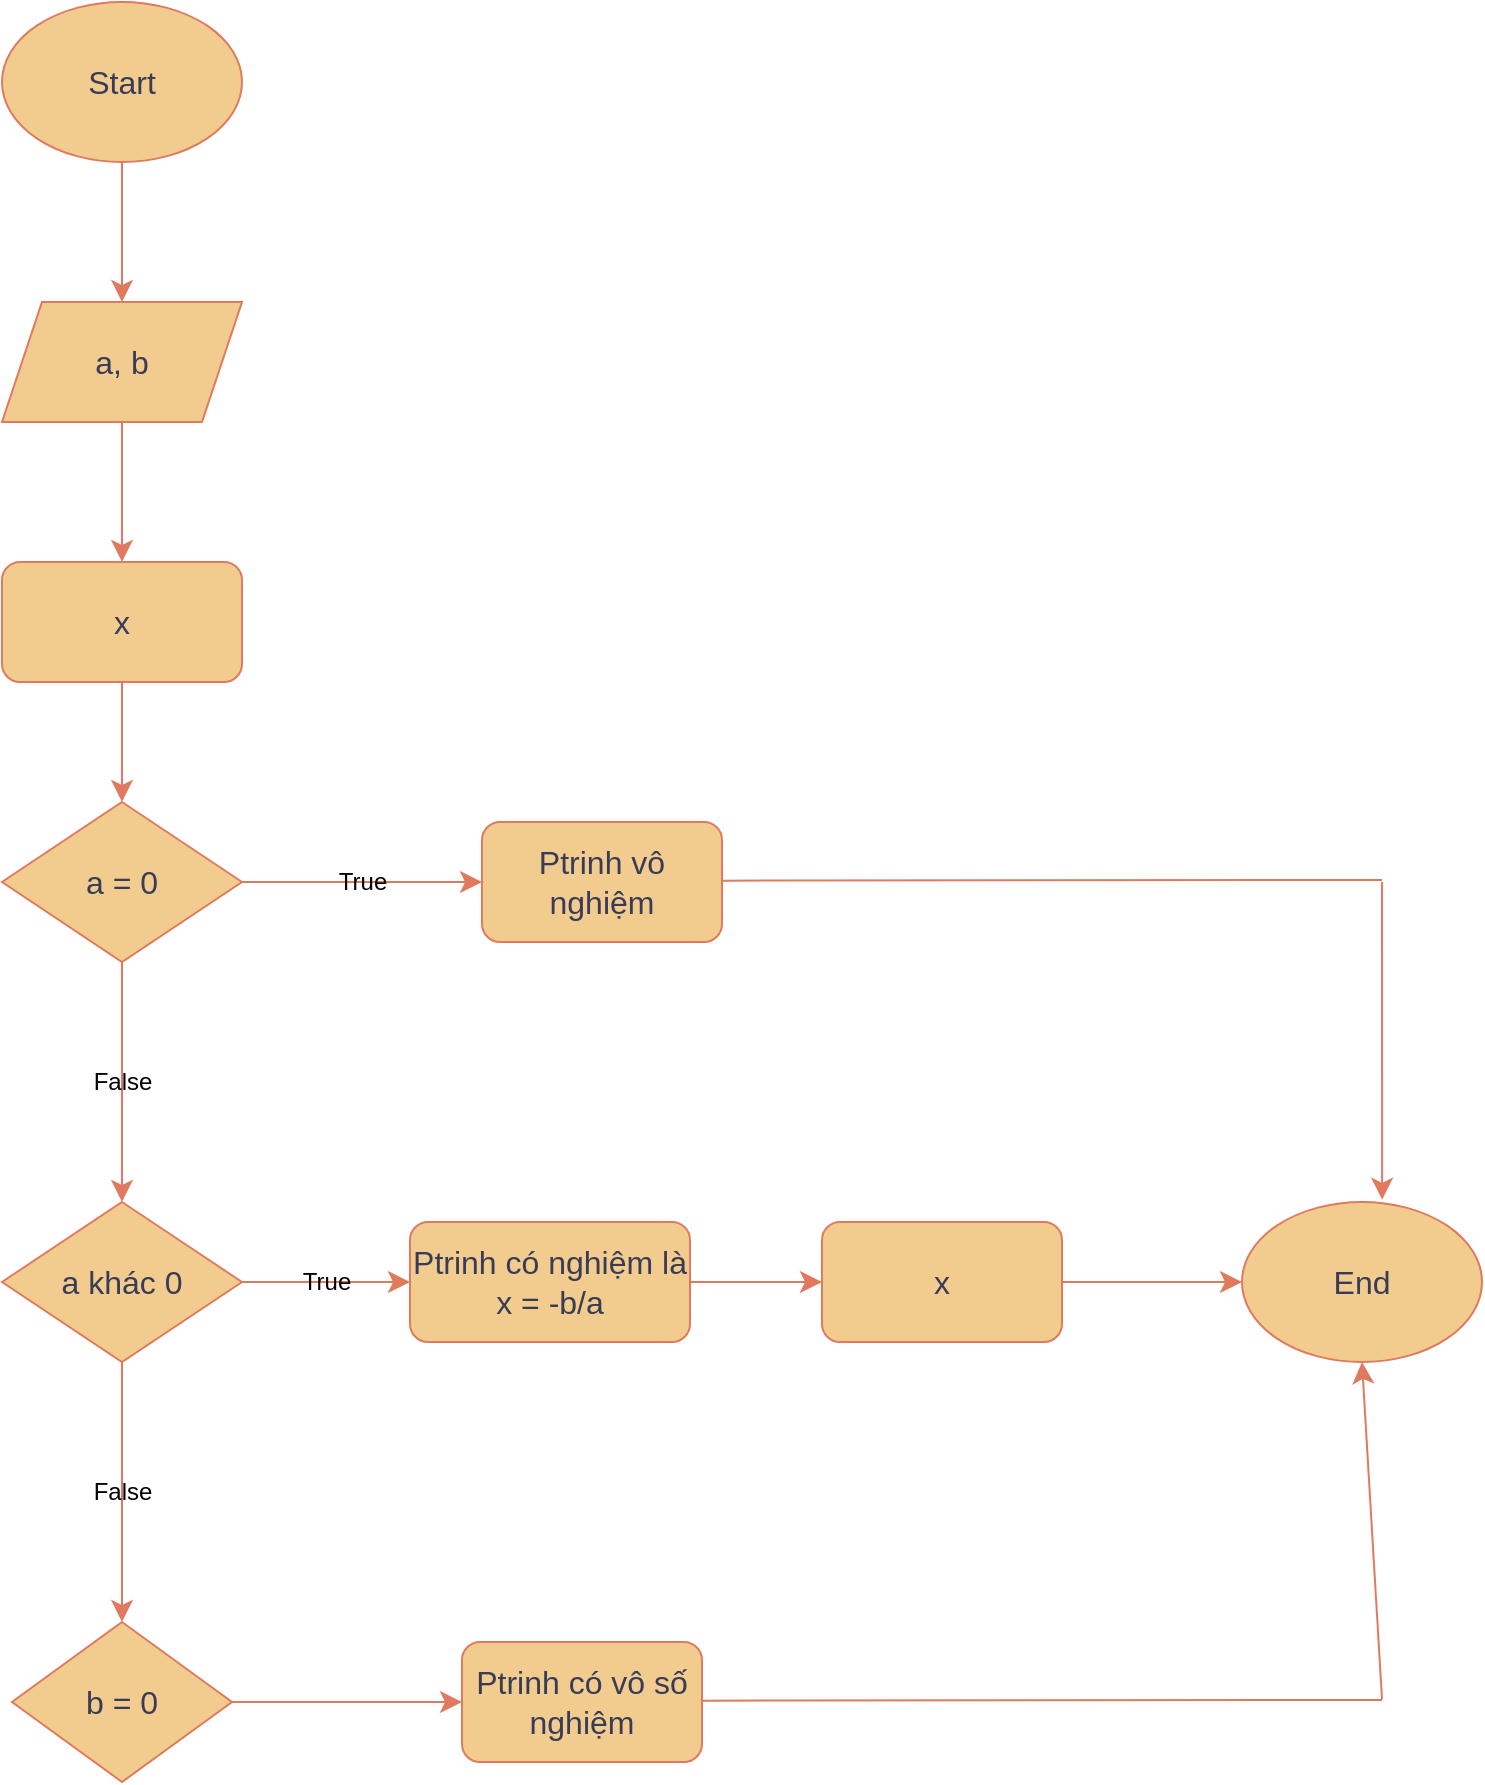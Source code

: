 <mxfile version="22.0.8" type="device">
  <diagram id="C5RBs43oDa-KdzZeNtuy" name="Page-1">
    <mxGraphModel dx="1059" dy="640" grid="1" gridSize="10" guides="1" tooltips="1" connect="1" arrows="1" fold="1" page="1" pageScale="1" pageWidth="1169" pageHeight="1654" math="0" shadow="0">
      <root>
        <mxCell id="WIyWlLk6GJQsqaUBKTNV-0" />
        <mxCell id="WIyWlLk6GJQsqaUBKTNV-1" parent="WIyWlLk6GJQsqaUBKTNV-0" />
        <mxCell id="ZPiEuUhtT4S82shIAoEN-2" value="" style="edgeStyle=none;curved=1;rounded=0;orthogonalLoop=1;jettySize=auto;html=1;fontSize=12;startSize=8;endSize=8;labelBackgroundColor=none;strokeColor=#E07A5F;fontColor=default;" edge="1" parent="WIyWlLk6GJQsqaUBKTNV-1" source="ZPiEuUhtT4S82shIAoEN-0" target="ZPiEuUhtT4S82shIAoEN-1">
          <mxGeometry relative="1" as="geometry" />
        </mxCell>
        <mxCell id="ZPiEuUhtT4S82shIAoEN-0" value="Start" style="ellipse;whiteSpace=wrap;html=1;fontSize=16;labelBackgroundColor=none;fillColor=#F2CC8F;strokeColor=#E07A5F;fontColor=#393C56;" vertex="1" parent="WIyWlLk6GJQsqaUBKTNV-1">
          <mxGeometry x="210" y="30" width="120" height="80" as="geometry" />
        </mxCell>
        <mxCell id="ZPiEuUhtT4S82shIAoEN-4" value="" style="edgeStyle=none;curved=1;rounded=0;orthogonalLoop=1;jettySize=auto;html=1;fontSize=12;startSize=8;endSize=8;labelBackgroundColor=none;strokeColor=#E07A5F;fontColor=default;" edge="1" parent="WIyWlLk6GJQsqaUBKTNV-1" source="ZPiEuUhtT4S82shIAoEN-1" target="ZPiEuUhtT4S82shIAoEN-3">
          <mxGeometry relative="1" as="geometry" />
        </mxCell>
        <mxCell id="ZPiEuUhtT4S82shIAoEN-1" value="a, b" style="shape=parallelogram;perimeter=parallelogramPerimeter;whiteSpace=wrap;html=1;fixedSize=1;fontSize=16;labelBackgroundColor=none;fillColor=#F2CC8F;strokeColor=#E07A5F;fontColor=#393C56;" vertex="1" parent="WIyWlLk6GJQsqaUBKTNV-1">
          <mxGeometry x="210" y="180" width="120" height="60" as="geometry" />
        </mxCell>
        <mxCell id="ZPiEuUhtT4S82shIAoEN-6" value="" style="edgeStyle=none;curved=1;rounded=0;orthogonalLoop=1;jettySize=auto;html=1;fontSize=12;startSize=8;endSize=8;labelBackgroundColor=none;strokeColor=#E07A5F;fontColor=default;" edge="1" parent="WIyWlLk6GJQsqaUBKTNV-1" source="ZPiEuUhtT4S82shIAoEN-3" target="ZPiEuUhtT4S82shIAoEN-5">
          <mxGeometry relative="1" as="geometry" />
        </mxCell>
        <mxCell id="ZPiEuUhtT4S82shIAoEN-3" value="x" style="rounded=1;whiteSpace=wrap;html=1;fontSize=16;labelBackgroundColor=none;fillColor=#F2CC8F;strokeColor=#E07A5F;fontColor=#393C56;" vertex="1" parent="WIyWlLk6GJQsqaUBKTNV-1">
          <mxGeometry x="210" y="310" width="120" height="60" as="geometry" />
        </mxCell>
        <mxCell id="ZPiEuUhtT4S82shIAoEN-8" value="True" style="edgeStyle=none;curved=1;rounded=0;orthogonalLoop=1;jettySize=auto;html=1;fontSize=12;startSize=8;endSize=8;labelBackgroundColor=none;strokeColor=#E07A5F;fontColor=default;" edge="1" parent="WIyWlLk6GJQsqaUBKTNV-1" source="ZPiEuUhtT4S82shIAoEN-5" target="ZPiEuUhtT4S82shIAoEN-7">
          <mxGeometry relative="1" as="geometry" />
        </mxCell>
        <mxCell id="ZPiEuUhtT4S82shIAoEN-10" value="False" style="edgeStyle=none;curved=1;rounded=0;orthogonalLoop=1;jettySize=auto;html=1;fontSize=12;startSize=8;endSize=8;labelBackgroundColor=none;strokeColor=#E07A5F;fontColor=default;" edge="1" parent="WIyWlLk6GJQsqaUBKTNV-1" source="ZPiEuUhtT4S82shIAoEN-5" target="ZPiEuUhtT4S82shIAoEN-9">
          <mxGeometry relative="1" as="geometry" />
        </mxCell>
        <mxCell id="ZPiEuUhtT4S82shIAoEN-5" value="a = 0" style="rhombus;whiteSpace=wrap;html=1;fontSize=16;labelBackgroundColor=none;fillColor=#F2CC8F;strokeColor=#E07A5F;fontColor=#393C56;" vertex="1" parent="WIyWlLk6GJQsqaUBKTNV-1">
          <mxGeometry x="210" y="430" width="120" height="80" as="geometry" />
        </mxCell>
        <mxCell id="ZPiEuUhtT4S82shIAoEN-7" value="Ptrinh vô nghiệm" style="rounded=1;whiteSpace=wrap;html=1;fontSize=16;labelBackgroundColor=none;fillColor=#F2CC8F;strokeColor=#E07A5F;fontColor=#393C56;" vertex="1" parent="WIyWlLk6GJQsqaUBKTNV-1">
          <mxGeometry x="450" y="440" width="120" height="60" as="geometry" />
        </mxCell>
        <mxCell id="ZPiEuUhtT4S82shIAoEN-12" value="True" style="edgeStyle=none;curved=1;rounded=0;orthogonalLoop=1;jettySize=auto;html=1;fontSize=12;startSize=8;endSize=8;labelBackgroundColor=none;strokeColor=#E07A5F;fontColor=default;" edge="1" parent="WIyWlLk6GJQsqaUBKTNV-1" source="ZPiEuUhtT4S82shIAoEN-9" target="ZPiEuUhtT4S82shIAoEN-11">
          <mxGeometry relative="1" as="geometry" />
        </mxCell>
        <mxCell id="ZPiEuUhtT4S82shIAoEN-14" value="False" style="edgeStyle=none;curved=1;rounded=0;orthogonalLoop=1;jettySize=auto;html=1;fontSize=12;startSize=8;endSize=8;labelBackgroundColor=none;strokeColor=#E07A5F;fontColor=default;" edge="1" parent="WIyWlLk6GJQsqaUBKTNV-1" source="ZPiEuUhtT4S82shIAoEN-9">
          <mxGeometry relative="1" as="geometry">
            <mxPoint x="270" y="840" as="targetPoint" />
          </mxGeometry>
        </mxCell>
        <mxCell id="ZPiEuUhtT4S82shIAoEN-9" value="a khác 0" style="rhombus;whiteSpace=wrap;html=1;fontSize=16;labelBackgroundColor=none;fillColor=#F2CC8F;strokeColor=#E07A5F;fontColor=#393C56;" vertex="1" parent="WIyWlLk6GJQsqaUBKTNV-1">
          <mxGeometry x="210" y="630" width="120" height="80" as="geometry" />
        </mxCell>
        <mxCell id="ZPiEuUhtT4S82shIAoEN-19" value="" style="edgeStyle=none;curved=1;rounded=0;orthogonalLoop=1;jettySize=auto;html=1;fontSize=12;startSize=8;endSize=8;labelBackgroundColor=none;strokeColor=#E07A5F;fontColor=default;" edge="1" parent="WIyWlLk6GJQsqaUBKTNV-1" source="ZPiEuUhtT4S82shIAoEN-11" target="ZPiEuUhtT4S82shIAoEN-18">
          <mxGeometry relative="1" as="geometry" />
        </mxCell>
        <mxCell id="ZPiEuUhtT4S82shIAoEN-11" value="Ptrinh có nghiệm là x = -b/a" style="rounded=1;whiteSpace=wrap;html=1;fontSize=16;labelBackgroundColor=none;fillColor=#F2CC8F;strokeColor=#E07A5F;fontColor=#393C56;" vertex="1" parent="WIyWlLk6GJQsqaUBKTNV-1">
          <mxGeometry x="414" y="640" width="140" height="60" as="geometry" />
        </mxCell>
        <mxCell id="ZPiEuUhtT4S82shIAoEN-17" value="" style="edgeStyle=none;curved=1;rounded=0;orthogonalLoop=1;jettySize=auto;html=1;fontSize=12;startSize=8;endSize=8;labelBackgroundColor=none;strokeColor=#E07A5F;fontColor=default;" edge="1" parent="WIyWlLk6GJQsqaUBKTNV-1" source="ZPiEuUhtT4S82shIAoEN-15" target="ZPiEuUhtT4S82shIAoEN-16">
          <mxGeometry relative="1" as="geometry" />
        </mxCell>
        <mxCell id="ZPiEuUhtT4S82shIAoEN-15" value="b = 0" style="rhombus;whiteSpace=wrap;html=1;fontSize=16;labelBackgroundColor=none;fillColor=#F2CC8F;strokeColor=#E07A5F;fontColor=#393C56;" vertex="1" parent="WIyWlLk6GJQsqaUBKTNV-1">
          <mxGeometry x="215" y="840" width="110" height="80" as="geometry" />
        </mxCell>
        <mxCell id="ZPiEuUhtT4S82shIAoEN-16" value="Ptrinh có vô số nghiệm" style="rounded=1;whiteSpace=wrap;html=1;fontSize=16;labelBackgroundColor=none;fillColor=#F2CC8F;strokeColor=#E07A5F;fontColor=#393C56;" vertex="1" parent="WIyWlLk6GJQsqaUBKTNV-1">
          <mxGeometry x="440" y="850" width="120" height="60" as="geometry" />
        </mxCell>
        <mxCell id="ZPiEuUhtT4S82shIAoEN-21" value="" style="edgeStyle=none;curved=1;rounded=0;orthogonalLoop=1;jettySize=auto;html=1;fontSize=12;startSize=8;endSize=8;labelBackgroundColor=none;strokeColor=#E07A5F;fontColor=default;" edge="1" parent="WIyWlLk6GJQsqaUBKTNV-1" source="ZPiEuUhtT4S82shIAoEN-18" target="ZPiEuUhtT4S82shIAoEN-20">
          <mxGeometry relative="1" as="geometry" />
        </mxCell>
        <mxCell id="ZPiEuUhtT4S82shIAoEN-18" value="x" style="rounded=1;whiteSpace=wrap;html=1;fontSize=16;labelBackgroundColor=none;fillColor=#F2CC8F;strokeColor=#E07A5F;fontColor=#393C56;" vertex="1" parent="WIyWlLk6GJQsqaUBKTNV-1">
          <mxGeometry x="620" y="640" width="120" height="60" as="geometry" />
        </mxCell>
        <mxCell id="ZPiEuUhtT4S82shIAoEN-20" value="End" style="ellipse;whiteSpace=wrap;html=1;fontSize=16;labelBackgroundColor=none;fillColor=#F2CC8F;strokeColor=#E07A5F;fontColor=#393C56;" vertex="1" parent="WIyWlLk6GJQsqaUBKTNV-1">
          <mxGeometry x="830" y="630" width="120" height="80" as="geometry" />
        </mxCell>
        <mxCell id="ZPiEuUhtT4S82shIAoEN-22" value="" style="endArrow=none;html=1;rounded=0;fontSize=12;startSize=8;endSize=8;curved=1;labelBackgroundColor=none;strokeColor=#E07A5F;fontColor=default;" edge="1" parent="WIyWlLk6GJQsqaUBKTNV-1">
          <mxGeometry width="50" height="50" relative="1" as="geometry">
            <mxPoint x="570" y="469.33" as="sourcePoint" />
            <mxPoint x="900" y="469" as="targetPoint" />
          </mxGeometry>
        </mxCell>
        <mxCell id="ZPiEuUhtT4S82shIAoEN-23" value="" style="endArrow=classic;html=1;rounded=0;fontSize=12;startSize=8;endSize=8;curved=1;entryX=0.584;entryY=-0.014;entryDx=0;entryDy=0;entryPerimeter=0;labelBackgroundColor=none;strokeColor=#E07A5F;fontColor=default;" edge="1" parent="WIyWlLk6GJQsqaUBKTNV-1" target="ZPiEuUhtT4S82shIAoEN-20">
          <mxGeometry width="50" height="50" relative="1" as="geometry">
            <mxPoint x="900" y="470" as="sourcePoint" />
            <mxPoint x="880" y="510" as="targetPoint" />
          </mxGeometry>
        </mxCell>
        <mxCell id="ZPiEuUhtT4S82shIAoEN-24" value="" style="endArrow=none;html=1;rounded=0;fontSize=12;startSize=8;endSize=8;curved=1;labelBackgroundColor=none;strokeColor=#E07A5F;fontColor=default;" edge="1" parent="WIyWlLk6GJQsqaUBKTNV-1">
          <mxGeometry width="50" height="50" relative="1" as="geometry">
            <mxPoint x="560" y="879.33" as="sourcePoint" />
            <mxPoint x="900" y="879" as="targetPoint" />
          </mxGeometry>
        </mxCell>
        <mxCell id="ZPiEuUhtT4S82shIAoEN-25" value="" style="endArrow=classic;html=1;rounded=0;fontSize=12;startSize=8;endSize=8;curved=1;entryX=0.5;entryY=1;entryDx=0;entryDy=0;labelBackgroundColor=none;strokeColor=#E07A5F;fontColor=default;" edge="1" parent="WIyWlLk6GJQsqaUBKTNV-1" target="ZPiEuUhtT4S82shIAoEN-20">
          <mxGeometry width="50" height="50" relative="1" as="geometry">
            <mxPoint x="900" y="878.48" as="sourcePoint" />
            <mxPoint x="902" y="760" as="targetPoint" />
          </mxGeometry>
        </mxCell>
      </root>
    </mxGraphModel>
  </diagram>
</mxfile>
